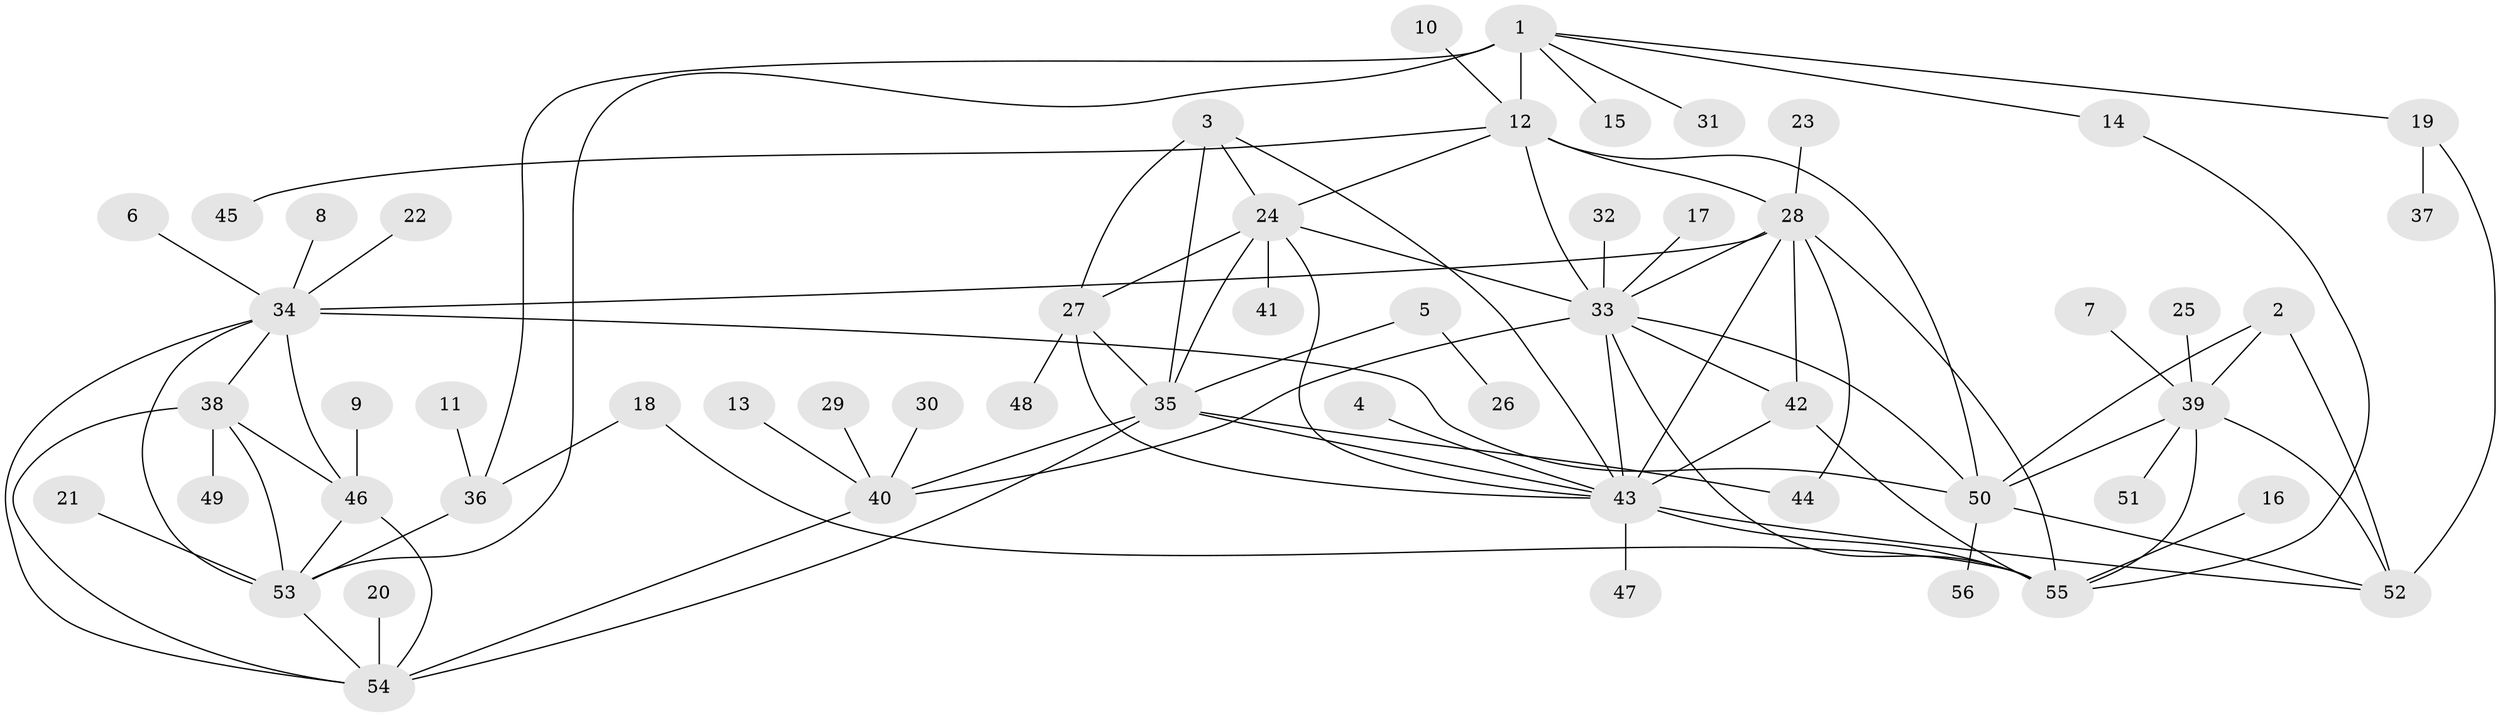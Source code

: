 // original degree distribution, {5: 0.026785714285714284, 8: 0.03571428571428571, 4: 0.026785714285714284, 11: 0.017857142857142856, 6: 0.026785714285714284, 9: 0.026785714285714284, 10: 0.03571428571428571, 7: 0.044642857142857144, 1: 0.5178571428571429, 2: 0.21428571428571427, 3: 0.026785714285714284}
// Generated by graph-tools (version 1.1) at 2025/50/03/09/25 03:50:39]
// undirected, 56 vertices, 92 edges
graph export_dot {
graph [start="1"]
  node [color=gray90,style=filled];
  1;
  2;
  3;
  4;
  5;
  6;
  7;
  8;
  9;
  10;
  11;
  12;
  13;
  14;
  15;
  16;
  17;
  18;
  19;
  20;
  21;
  22;
  23;
  24;
  25;
  26;
  27;
  28;
  29;
  30;
  31;
  32;
  33;
  34;
  35;
  36;
  37;
  38;
  39;
  40;
  41;
  42;
  43;
  44;
  45;
  46;
  47;
  48;
  49;
  50;
  51;
  52;
  53;
  54;
  55;
  56;
  1 -- 12 [weight=4.0];
  1 -- 14 [weight=1.0];
  1 -- 15 [weight=1.0];
  1 -- 19 [weight=1.0];
  1 -- 31 [weight=1.0];
  1 -- 36 [weight=1.0];
  1 -- 53 [weight=1.0];
  2 -- 39 [weight=2.0];
  2 -- 50 [weight=1.0];
  2 -- 52 [weight=1.0];
  3 -- 24 [weight=1.0];
  3 -- 27 [weight=1.0];
  3 -- 35 [weight=1.0];
  3 -- 43 [weight=1.0];
  4 -- 43 [weight=1.0];
  5 -- 26 [weight=1.0];
  5 -- 35 [weight=1.0];
  6 -- 34 [weight=1.0];
  7 -- 39 [weight=1.0];
  8 -- 34 [weight=1.0];
  9 -- 46 [weight=1.0];
  10 -- 12 [weight=1.0];
  11 -- 36 [weight=1.0];
  12 -- 24 [weight=1.0];
  12 -- 28 [weight=1.0];
  12 -- 33 [weight=1.0];
  12 -- 45 [weight=1.0];
  12 -- 50 [weight=1.0];
  13 -- 40 [weight=1.0];
  14 -- 55 [weight=1.0];
  16 -- 55 [weight=1.0];
  17 -- 33 [weight=1.0];
  18 -- 36 [weight=1.0];
  18 -- 55 [weight=1.0];
  19 -- 37 [weight=1.0];
  19 -- 52 [weight=1.0];
  20 -- 54 [weight=1.0];
  21 -- 53 [weight=1.0];
  22 -- 34 [weight=1.0];
  23 -- 28 [weight=1.0];
  24 -- 27 [weight=1.0];
  24 -- 33 [weight=1.0];
  24 -- 35 [weight=1.0];
  24 -- 41 [weight=1.0];
  24 -- 43 [weight=1.0];
  25 -- 39 [weight=1.0];
  27 -- 35 [weight=1.0];
  27 -- 43 [weight=1.0];
  27 -- 48 [weight=1.0];
  28 -- 33 [weight=1.0];
  28 -- 34 [weight=1.0];
  28 -- 42 [weight=1.0];
  28 -- 43 [weight=2.0];
  28 -- 44 [weight=1.0];
  28 -- 55 [weight=1.0];
  29 -- 40 [weight=1.0];
  30 -- 40 [weight=1.0];
  32 -- 33 [weight=1.0];
  33 -- 40 [weight=1.0];
  33 -- 42 [weight=1.0];
  33 -- 43 [weight=1.0];
  33 -- 50 [weight=1.0];
  33 -- 55 [weight=1.0];
  34 -- 38 [weight=1.0];
  34 -- 46 [weight=1.0];
  34 -- 50 [weight=1.0];
  34 -- 53 [weight=1.0];
  34 -- 54 [weight=1.0];
  35 -- 40 [weight=1.0];
  35 -- 43 [weight=1.0];
  35 -- 44 [weight=1.0];
  35 -- 54 [weight=1.0];
  36 -- 53 [weight=1.0];
  38 -- 46 [weight=1.0];
  38 -- 49 [weight=1.0];
  38 -- 53 [weight=1.0];
  38 -- 54 [weight=1.0];
  39 -- 50 [weight=2.0];
  39 -- 51 [weight=1.0];
  39 -- 52 [weight=2.0];
  39 -- 55 [weight=1.0];
  40 -- 54 [weight=1.0];
  42 -- 43 [weight=1.0];
  42 -- 55 [weight=1.0];
  43 -- 47 [weight=1.0];
  43 -- 52 [weight=1.0];
  43 -- 55 [weight=1.0];
  46 -- 53 [weight=1.0];
  46 -- 54 [weight=1.0];
  50 -- 52 [weight=1.0];
  50 -- 56 [weight=1.0];
  53 -- 54 [weight=1.0];
}
